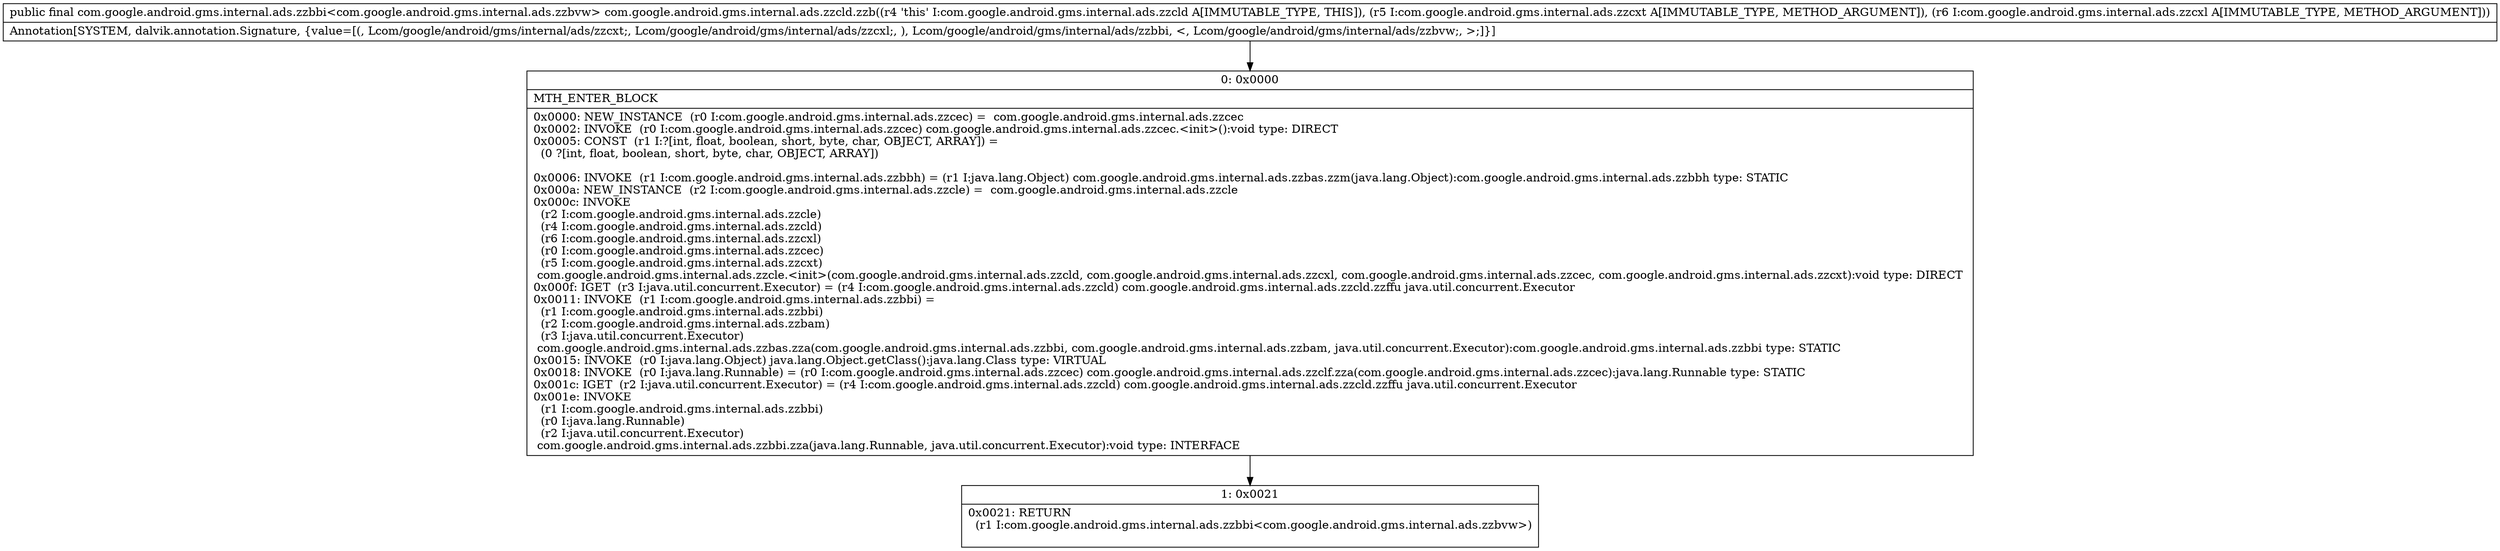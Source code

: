 digraph "CFG forcom.google.android.gms.internal.ads.zzcld.zzb(Lcom\/google\/android\/gms\/internal\/ads\/zzcxt;Lcom\/google\/android\/gms\/internal\/ads\/zzcxl;)Lcom\/google\/android\/gms\/internal\/ads\/zzbbi;" {
Node_0 [shape=record,label="{0\:\ 0x0000|MTH_ENTER_BLOCK\l|0x0000: NEW_INSTANCE  (r0 I:com.google.android.gms.internal.ads.zzcec) =  com.google.android.gms.internal.ads.zzcec \l0x0002: INVOKE  (r0 I:com.google.android.gms.internal.ads.zzcec) com.google.android.gms.internal.ads.zzcec.\<init\>():void type: DIRECT \l0x0005: CONST  (r1 I:?[int, float, boolean, short, byte, char, OBJECT, ARRAY]) = \l  (0 ?[int, float, boolean, short, byte, char, OBJECT, ARRAY])\l \l0x0006: INVOKE  (r1 I:com.google.android.gms.internal.ads.zzbbh) = (r1 I:java.lang.Object) com.google.android.gms.internal.ads.zzbas.zzm(java.lang.Object):com.google.android.gms.internal.ads.zzbbh type: STATIC \l0x000a: NEW_INSTANCE  (r2 I:com.google.android.gms.internal.ads.zzcle) =  com.google.android.gms.internal.ads.zzcle \l0x000c: INVOKE  \l  (r2 I:com.google.android.gms.internal.ads.zzcle)\l  (r4 I:com.google.android.gms.internal.ads.zzcld)\l  (r6 I:com.google.android.gms.internal.ads.zzcxl)\l  (r0 I:com.google.android.gms.internal.ads.zzcec)\l  (r5 I:com.google.android.gms.internal.ads.zzcxt)\l com.google.android.gms.internal.ads.zzcle.\<init\>(com.google.android.gms.internal.ads.zzcld, com.google.android.gms.internal.ads.zzcxl, com.google.android.gms.internal.ads.zzcec, com.google.android.gms.internal.ads.zzcxt):void type: DIRECT \l0x000f: IGET  (r3 I:java.util.concurrent.Executor) = (r4 I:com.google.android.gms.internal.ads.zzcld) com.google.android.gms.internal.ads.zzcld.zzffu java.util.concurrent.Executor \l0x0011: INVOKE  (r1 I:com.google.android.gms.internal.ads.zzbbi) = \l  (r1 I:com.google.android.gms.internal.ads.zzbbi)\l  (r2 I:com.google.android.gms.internal.ads.zzbam)\l  (r3 I:java.util.concurrent.Executor)\l com.google.android.gms.internal.ads.zzbas.zza(com.google.android.gms.internal.ads.zzbbi, com.google.android.gms.internal.ads.zzbam, java.util.concurrent.Executor):com.google.android.gms.internal.ads.zzbbi type: STATIC \l0x0015: INVOKE  (r0 I:java.lang.Object) java.lang.Object.getClass():java.lang.Class type: VIRTUAL \l0x0018: INVOKE  (r0 I:java.lang.Runnable) = (r0 I:com.google.android.gms.internal.ads.zzcec) com.google.android.gms.internal.ads.zzclf.zza(com.google.android.gms.internal.ads.zzcec):java.lang.Runnable type: STATIC \l0x001c: IGET  (r2 I:java.util.concurrent.Executor) = (r4 I:com.google.android.gms.internal.ads.zzcld) com.google.android.gms.internal.ads.zzcld.zzffu java.util.concurrent.Executor \l0x001e: INVOKE  \l  (r1 I:com.google.android.gms.internal.ads.zzbbi)\l  (r0 I:java.lang.Runnable)\l  (r2 I:java.util.concurrent.Executor)\l com.google.android.gms.internal.ads.zzbbi.zza(java.lang.Runnable, java.util.concurrent.Executor):void type: INTERFACE \l}"];
Node_1 [shape=record,label="{1\:\ 0x0021|0x0021: RETURN  \l  (r1 I:com.google.android.gms.internal.ads.zzbbi\<com.google.android.gms.internal.ads.zzbvw\>)\l \l}"];
MethodNode[shape=record,label="{public final com.google.android.gms.internal.ads.zzbbi\<com.google.android.gms.internal.ads.zzbvw\> com.google.android.gms.internal.ads.zzcld.zzb((r4 'this' I:com.google.android.gms.internal.ads.zzcld A[IMMUTABLE_TYPE, THIS]), (r5 I:com.google.android.gms.internal.ads.zzcxt A[IMMUTABLE_TYPE, METHOD_ARGUMENT]), (r6 I:com.google.android.gms.internal.ads.zzcxl A[IMMUTABLE_TYPE, METHOD_ARGUMENT]))  | Annotation[SYSTEM, dalvik.annotation.Signature, \{value=[(, Lcom\/google\/android\/gms\/internal\/ads\/zzcxt;, Lcom\/google\/android\/gms\/internal\/ads\/zzcxl;, ), Lcom\/google\/android\/gms\/internal\/ads\/zzbbi, \<, Lcom\/google\/android\/gms\/internal\/ads\/zzbvw;, \>;]\}]\l}"];
MethodNode -> Node_0;
Node_0 -> Node_1;
}

